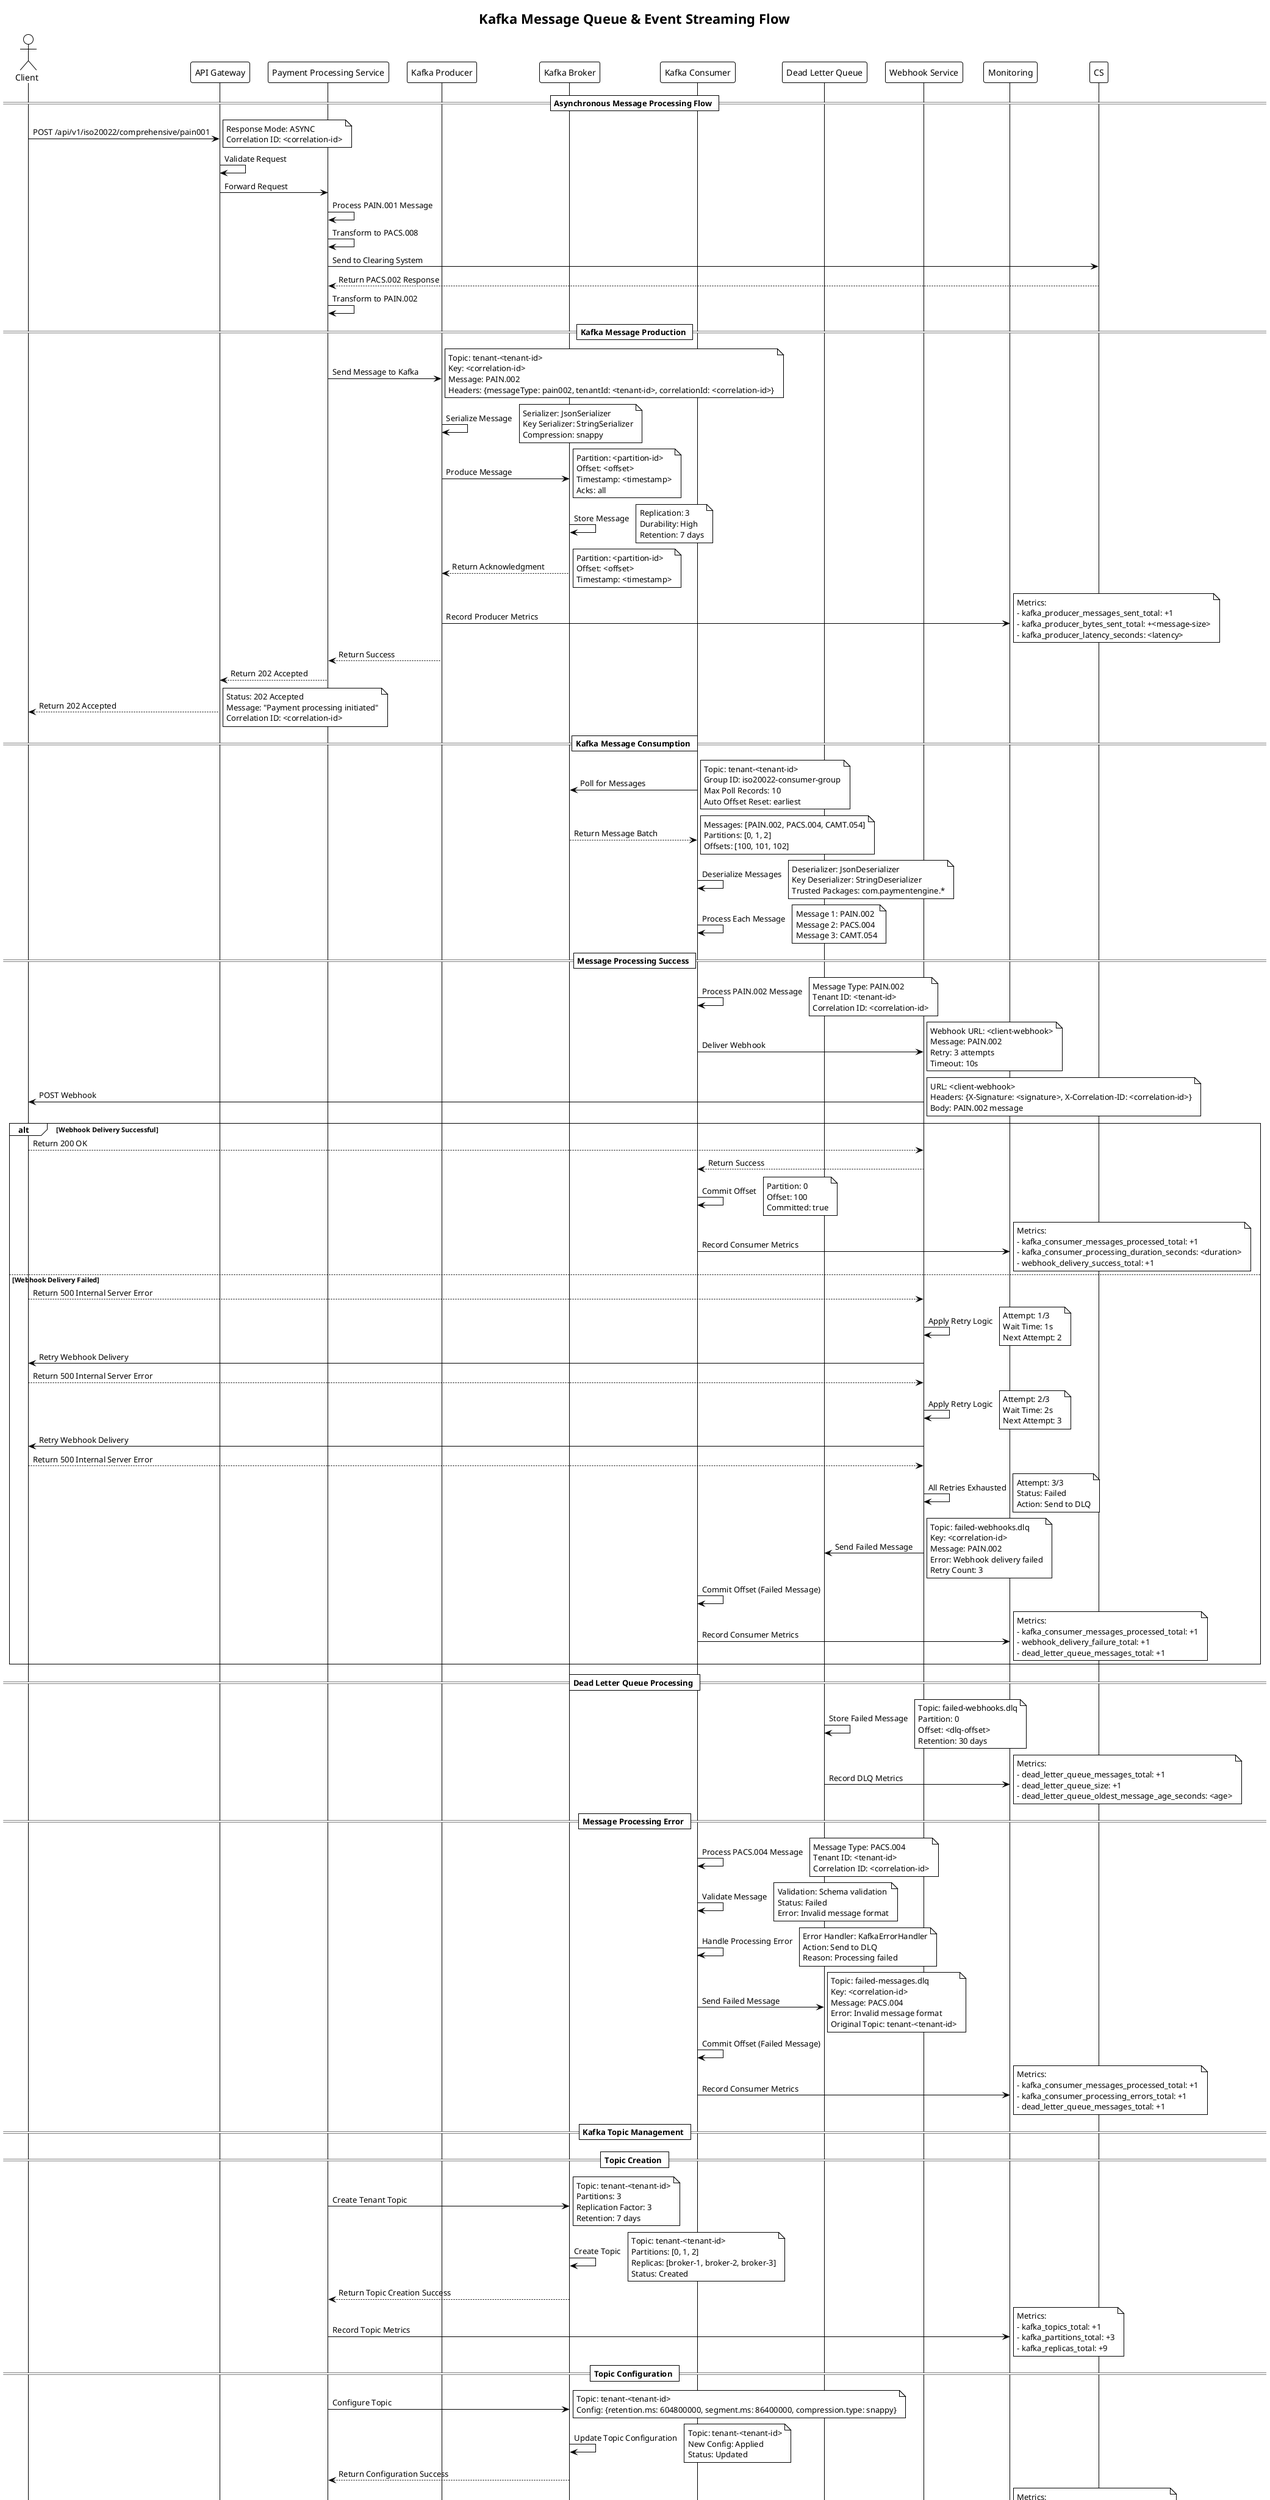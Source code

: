 @startuml KAFKA_MESSAGE_QUEUE_FLOW
!theme plain
title Kafka Message Queue & Event Streaming Flow

actor Client as C
participant "API Gateway" as AG
participant "Payment Processing Service" as MS
participant "Kafka Producer" as KP
participant "Kafka Broker" as KB
participant "Kafka Consumer" as KC
participant "Dead Letter Queue" as DLQ
participant "Webhook Service" as WS
participant "Monitoring" as M

== Asynchronous Message Processing Flow ==

C -> AG: POST /api/v1/iso20022/comprehensive/pain001
note right: Response Mode: ASYNC\nCorrelation ID: <correlation-id>

AG -> AG: Validate Request
AG -> MS: Forward Request
MS -> MS: Process PAIN.001 Message
MS -> MS: Transform to PACS.008
MS -> CS: Send to Clearing System
CS --> MS: Return PACS.002 Response
MS -> MS: Transform to PAIN.002

== Kafka Message Production ==

MS -> KP: Send Message to Kafka
note right: Topic: tenant-<tenant-id>\nKey: <correlation-id>\nMessage: PAIN.002\nHeaders: {messageType: pain002, tenantId: <tenant-id>, correlationId: <correlation-id>}

KP -> KP: Serialize Message
note right: Serializer: JsonSerializer\nKey Serializer: StringSerializer\nCompression: snappy

KP -> KB: Produce Message
note right: Partition: <partition-id>\nOffset: <offset>\nTimestamp: <timestamp>\nAcks: all

KB -> KB: Store Message
note right: Replication: 3\nDurability: High\nRetention: 7 days

KB --> KP: Return Acknowledgment
note right: Partition: <partition-id>\nOffset: <offset>\nTimestamp: <timestamp>

KP -> M: Record Producer Metrics
note right: Metrics:\n- kafka_producer_messages_sent_total: +1\n- kafka_producer_bytes_sent_total: +<message-size>\n- kafka_producer_latency_seconds: <latency>

KP --> MS: Return Success
MS --> AG: Return 202 Accepted
AG --> C: Return 202 Accepted
note right: Status: 202 Accepted\nMessage: "Payment processing initiated"\nCorrelation ID: <correlation-id>

== Kafka Message Consumption ==

KC -> KB: Poll for Messages
note right: Topic: tenant-<tenant-id>\nGroup ID: iso20022-consumer-group\nMax Poll Records: 10\nAuto Offset Reset: earliest

KB --> KC: Return Message Batch
note right: Messages: [PAIN.002, PACS.004, CAMT.054]\nPartitions: [0, 1, 2]\nOffsets: [100, 101, 102]

KC -> KC: Deserialize Messages
note right: Deserializer: JsonDeserializer\nKey Deserializer: StringDeserializer\nTrusted Packages: com.paymentengine.*

KC -> KC: Process Each Message
note right: Message 1: PAIN.002\nMessage 2: PACS.004\nMessage 3: CAMT.054

== Message Processing Success ==

KC -> KC: Process PAIN.002 Message
note right: Message Type: PAIN.002\nTenant ID: <tenant-id>\nCorrelation ID: <correlation-id>

KC -> WS: Deliver Webhook
note right: Webhook URL: <client-webhook>\nMessage: PAIN.002\nRetry: 3 attempts\nTimeout: 10s

WS -> C: POST Webhook
note right: URL: <client-webhook>\nHeaders: {X-Signature: <signature>, X-Correlation-ID: <correlation-id>}\nBody: PAIN.002 message

alt Webhook Delivery Successful
    C --> WS: Return 200 OK
    WS --> KC: Return Success
    KC -> KC: Commit Offset
    note right: Partition: 0\nOffset: 100\nCommitted: true
    
    KC -> M: Record Consumer Metrics
    note right: Metrics:\n- kafka_consumer_messages_processed_total: +1\n- kafka_consumer_processing_duration_seconds: <duration>\n- webhook_delivery_success_total: +1
    
else Webhook Delivery Failed
    C --> WS: Return 500 Internal Server Error
    WS -> WS: Apply Retry Logic
    note right: Attempt: 1/3\nWait Time: 1s\nNext Attempt: 2
    
    WS -> C: Retry Webhook Delivery
    C --> WS: Return 500 Internal Server Error
    WS -> WS: Apply Retry Logic
    note right: Attempt: 2/3\nWait Time: 2s\nNext Attempt: 3
    
    WS -> C: Retry Webhook Delivery
    C --> WS: Return 500 Internal Server Error
    WS -> WS: All Retries Exhausted
    note right: Attempt: 3/3\nStatus: Failed\nAction: Send to DLQ
    
    WS -> DLQ: Send Failed Message
    note right: Topic: failed-webhooks.dlq\nKey: <correlation-id>\nMessage: PAIN.002\nError: Webhook delivery failed\nRetry Count: 3
    
    KC -> KC: Commit Offset (Failed Message)
    KC -> M: Record Consumer Metrics
    note right: Metrics:\n- kafka_consumer_messages_processed_total: +1\n- webhook_delivery_failure_total: +1\n- dead_letter_queue_messages_total: +1
end

== Dead Letter Queue Processing ==

DLQ -> DLQ: Store Failed Message
note right: Topic: failed-webhooks.dlq\nPartition: 0\nOffset: <dlq-offset>\nRetention: 30 days

DLQ -> M: Record DLQ Metrics
note right: Metrics:\n- dead_letter_queue_messages_total: +1\n- dead_letter_queue_size: +1\n- dead_letter_queue_oldest_message_age_seconds: <age>

== Message Processing Error ==

KC -> KC: Process PACS.004 Message
note right: Message Type: PACS.004\nTenant ID: <tenant-id>\nCorrelation ID: <correlation-id>

KC -> KC: Validate Message
note right: Validation: Schema validation\nStatus: Failed\nError: Invalid message format

KC -> KC: Handle Processing Error
note right: Error Handler: KafkaErrorHandler\nAction: Send to DLQ\nReason: Processing failed

KC -> DLQ: Send Failed Message
note right: Topic: failed-messages.dlq\nKey: <correlation-id>\nMessage: PACS.004\nError: Invalid message format\nOriginal Topic: tenant-<tenant-id>

KC -> KC: Commit Offset (Failed Message)
KC -> M: Record Consumer Metrics
note right: Metrics:\n- kafka_consumer_messages_processed_total: +1\n- kafka_consumer_processing_errors_total: +1\n- dead_letter_queue_messages_total: +1

== Kafka Topic Management ==

== Topic Creation ==

MS -> KB: Create Tenant Topic
note right: Topic: tenant-<tenant-id>\nPartitions: 3\nReplication Factor: 3\nRetention: 7 days

KB -> KB: Create Topic
note right: Topic: tenant-<tenant-id>\nPartitions: [0, 1, 2]\nReplicas: [broker-1, broker-2, broker-3]\nStatus: Created

KB --> MS: Return Topic Creation Success
MS -> M: Record Topic Metrics
note right: Metrics:\n- kafka_topics_total: +1\n- kafka_partitions_total: +3\n- kafka_replicas_total: +9

== Topic Configuration ==

MS -> KB: Configure Topic
note right: Topic: tenant-<tenant-id>\nConfig: {retention.ms: 604800000, segment.ms: 86400000, compression.type: snappy}

KB -> KB: Update Topic Configuration
note right: Topic: tenant-<tenant-id>\nNew Config: Applied\nStatus: Updated

KB --> MS: Return Configuration Success
MS -> M: Record Configuration Metrics
note right: Metrics:\n- kafka_topic_config_updates_total: +1\n- kafka_topic_retention_seconds: 604800

== Consumer Group Management ==

KC -> KB: Join Consumer Group
note right: Group ID: iso20022-consumer-group\nMember ID: consumer-1\nTopics: [tenant-*, system-*]

KB -> KB: Register Consumer
note right: Group: iso20022-consumer-group\nMembers: [consumer-1, consumer-2, consumer-3]\nPartitions: Assigned

KB --> KC: Return Partition Assignment
note right: Partitions: [0, 1]\nTopics: [tenant-tenant1, tenant-tenant2]\nAssignment: Balanced

KC -> M: Record Consumer Group Metrics
note right: Metrics:\n- kafka_consumer_group_members: 3\n- kafka_consumer_group_partitions: 6\n- kafka_consumer_group_lag: 0

== Kafka Monitoring & Health Checks ==

M -> KB: Check Kafka Health
note right: Health Checks:\n- Broker connectivity\n- Topic availability\n- Partition leadership\n- Replication status

KB --> M: Return Health Status
note right: Status: HEALTHY\nBrokers: 3/3\nTopics: 15/15\nPartitions: 45/45\nReplicas: 135/135

M -> M: Update Kafka Metrics
note right: Metrics:\n- kafka_brokers_total: 3\n- kafka_topics_total: 15\n- kafka_partitions_total: 45\n- kafka_replicas_total: 135\n- kafka_health_status: 1

== Message Replay & Recovery ==

DLQ -> DLQ: Process DLQ Messages
note right: Topic: failed-webhooks.dlq\nMessages: 5\nAction: Replay to original topic

DLQ -> KB: Replay Messages
note right: From Topic: failed-webhooks.dlq\nTo Topic: tenant-<tenant-id>\nMessages: 5\nOffset: Reset to beginning

KB -> KB: Replay Messages
note right: Topic: tenant-<tenant-id>\nPartitions: [0, 1, 2]\nMessages: 5\nStatus: Replayed

KB --> DLQ: Return Replay Success
DLQ -> M: Record Replay Metrics
note right: Metrics:\n- kafka_message_replay_total: +5\n- dead_letter_queue_messages_processed_total: +5\n- dead_letter_queue_size: -5

== Kafka Security & Authentication ==

KP -> KB: Authenticate Producer
note right: Authentication: SASL/SCRAM-SHA-256\nUsername: <producer-user>\nPassword: <producer-password>

KB -> KB: Validate Credentials
note right: User: <producer-user>\nPermissions: [produce, describe]\nTopics: [tenant-*, system-*]

KB --> KP: Return Authentication Success
KP -> KB: Produce Message with ACL
note right: Topic: tenant-<tenant-id>\nACL: Allow\nUser: <producer-user>\nOperation: Write

KC -> KB: Authenticate Consumer
note right: Authentication: SASL/SCRAM-SHA-256\nUsername: <consumer-user>\nPassword: <consumer-password>

KB -> KB: Validate Credentials
note right: User: <consumer-user>\nPermissions: [consume, describe]\nTopics: [tenant-*, system-*]

KB --> KC: Return Authentication Success
KC -> KB: Consume Message with ACL
note right: Topic: tenant-<tenant-id>\nACL: Allow\nUser: <consumer-user>\nOperation: Read

== Kafka Features Summary ==

note over C,M
Kafka Features Implemented:
- Message Production with Compression
- Message Consumption with Deserialization
- Dead Letter Queue for Failed Messages
- Webhook Delivery with Retry Logic
- Topic Management & Configuration
- Consumer Group Management
- Partition Assignment & Rebalancing
- Message Replay & Recovery
- Security & Authentication (SASL/SCRAM)
- Access Control Lists (ACL)
- Monitoring & Health Checks
- Metrics Collection & Export
- Error Handling & Recovery
- Message Retention & Cleanup
- Replication & Durability
- High Availability & Fault Tolerance
- Performance Optimization
- Schema Registry Integration
- Event Sourcing Support
- Stream Processing Capabilities
end note

@enduml